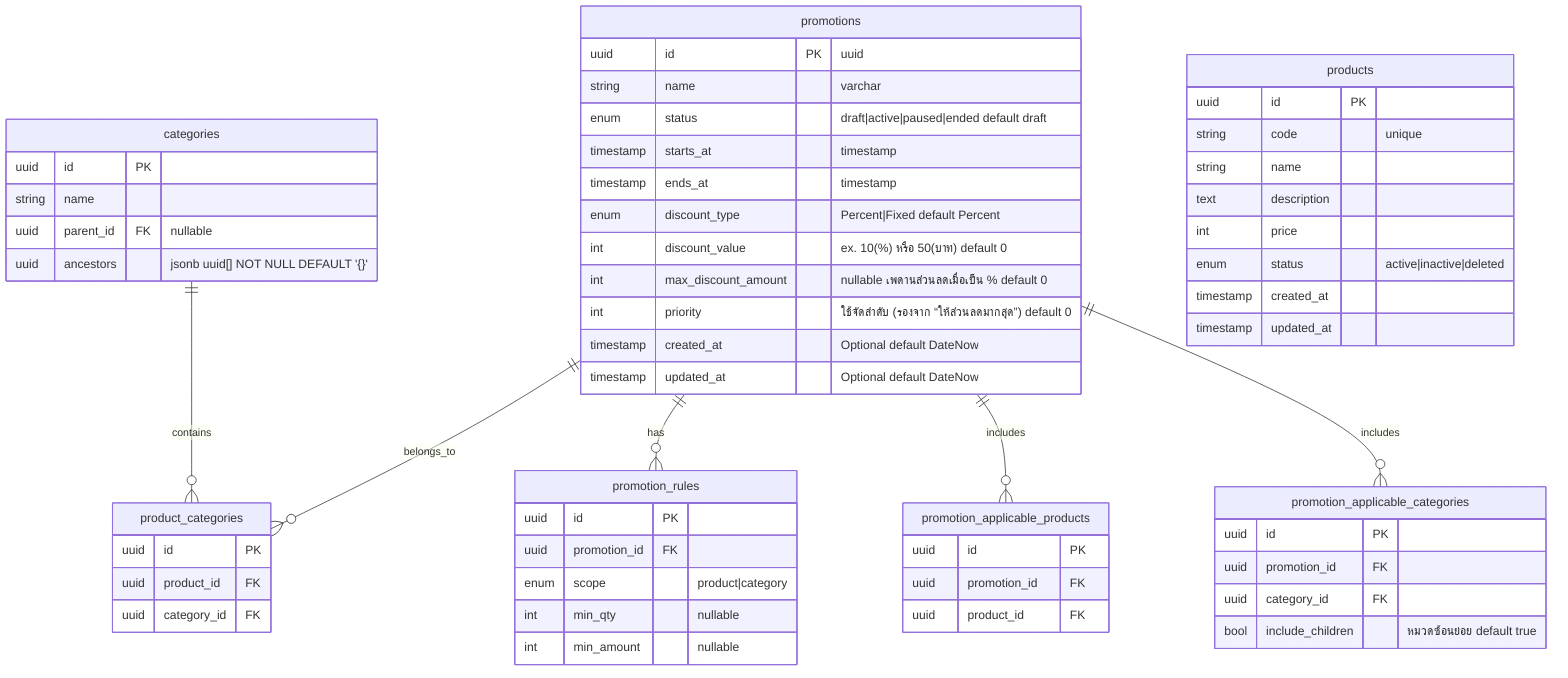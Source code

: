 erDiagram
  promotions ||--o{ product_categories : belongs_to
  categories ||--o{ product_categories : contains

  promotions ||--o{ promotion_rules : has
  promotions ||--o{ promotion_applicable_products : includes
  promotions ||--o{ promotion_applicable_categories : includes

    promotions {
      uuid id PK "uuid"
      string name "varchar"
      enum status  "draft|active|paused|ended   default draft"
      timestamp starts_at "timestamp"
      timestamp ends_at "timestamp"
      enum discount_type "Percent|Fixed  default Percent"
      int discount_value "ex. 10(%) หรือ 50(บาท) default 0"
      int max_discount_amount  "nullable เพดานส่วนลดเมื่อเป็น % default 0" 
      int priority  "ใช้จัดลำดับ (รองจาก “ให้ส่วนลดมากสุด”) default 0"
      timestamp created_at "Optional default DateNow"
      timestamp updated_at "Optional default DateNow"
    }

     %%  เงื่อนไขระดับกฎ เช่น min_qty, min_order_amount (ขยายได้ภายหลัง)
    promotion_rules {
      uuid id PK
      uuid promotion_id FK
      enum scope   "product|category"  
      int min_qty   "nullable"
      int min_amount   "nullable"
    }

    promotion_applicable_products{
      uuid id PK
      uuid promotion_id FK
      uuid product_id FK
    }
  
    promotion_applicable_categories {
      uuid id PK 
      uuid promotion_id FK
      uuid category_id FK
      bool include_children "หมวดซ้อนย่อย default true"
    }

    products {
      uuid id PK
      string code "unique"
      string name
      text description
      int price
      enum status  "active|inactive|deleted"
      timestamp created_at
      timestamp updated_at
    }

    categories {
      uuid id PK
      string name
      uuid parent_id FK "nullable"
      %% int lft
      %% int rgt
      uuid ancestors "jsonb uuid[] NOT NULL DEFAULT '{}'"
    }


    product_categories {
      uuid id PK
      uuid product_id FK
      uuid category_id FK
      %% เพิ่ม index unique "(product_id, category_id) unique"
    }